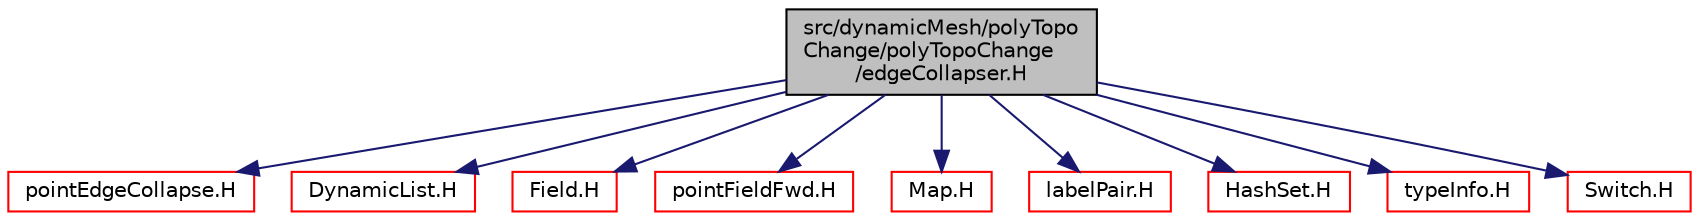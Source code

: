 digraph "src/dynamicMesh/polyTopoChange/polyTopoChange/edgeCollapser.H"
{
  bgcolor="transparent";
  edge [fontname="Helvetica",fontsize="10",labelfontname="Helvetica",labelfontsize="10"];
  node [fontname="Helvetica",fontsize="10",shape=record];
  Node1 [label="src/dynamicMesh/polyTopo\lChange/polyTopoChange\l/edgeCollapser.H",height=0.2,width=0.4,color="black", fillcolor="grey75", style="filled", fontcolor="black"];
  Node1 -> Node2 [color="midnightblue",fontsize="10",style="solid",fontname="Helvetica"];
  Node2 [label="pointEdgeCollapse.H",height=0.2,width=0.4,color="red",URL="$a04882.html"];
  Node1 -> Node3 [color="midnightblue",fontsize="10",style="solid",fontname="Helvetica"];
  Node3 [label="DynamicList.H",height=0.2,width=0.4,color="red",URL="$a07627.html"];
  Node1 -> Node4 [color="midnightblue",fontsize="10",style="solid",fontname="Helvetica"];
  Node4 [label="Field.H",height=0.2,width=0.4,color="red",URL="$a07942.html"];
  Node1 -> Node5 [color="midnightblue",fontsize="10",style="solid",fontname="Helvetica"];
  Node5 [label="pointFieldFwd.H",height=0.2,width=0.4,color="red",URL="$a08776.html"];
  Node1 -> Node6 [color="midnightblue",fontsize="10",style="solid",fontname="Helvetica"];
  Node6 [label="Map.H",height=0.2,width=0.4,color="red",URL="$a07579.html"];
  Node1 -> Node7 [color="midnightblue",fontsize="10",style="solid",fontname="Helvetica"];
  Node7 [label="labelPair.H",height=0.2,width=0.4,color="red",URL="$a08908.html"];
  Node1 -> Node8 [color="midnightblue",fontsize="10",style="solid",fontname="Helvetica"];
  Node8 [label="HashSet.H",height=0.2,width=0.4,color="red",URL="$a07573.html"];
  Node1 -> Node9 [color="midnightblue",fontsize="10",style="solid",fontname="Helvetica"];
  Node9 [label="typeInfo.H",height=0.2,width=0.4,color="red",URL="$a07864.html"];
  Node1 -> Node10 [color="midnightblue",fontsize="10",style="solid",fontname="Helvetica"];
  Node10 [label="Switch.H",height=0.2,width=0.4,color="red",URL="$a08807.html"];
}
